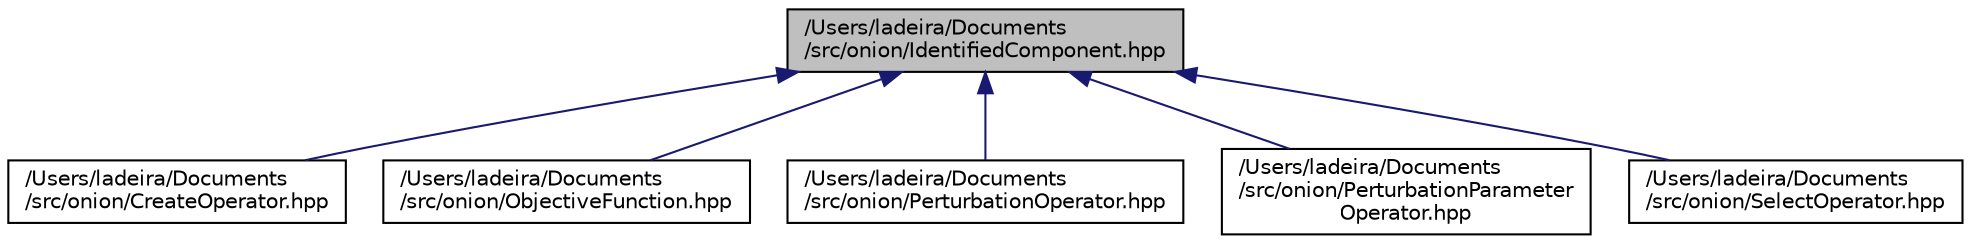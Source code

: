 digraph "/Users/ladeira/Documents/src/onion/IdentifiedComponent.hpp"
{
 // LATEX_PDF_SIZE
  edge [fontname="Helvetica",fontsize="10",labelfontname="Helvetica",labelfontsize="10"];
  node [fontname="Helvetica",fontsize="10",shape=record];
  Node1 [label="/Users/ladeira/Documents\l/src/onion/IdentifiedComponent.hpp",height=0.2,width=0.4,color="black", fillcolor="grey75", style="filled", fontcolor="black",tooltip="This header contains the classes used to identify a component of the Onion Framework."];
  Node1 -> Node2 [dir="back",color="midnightblue",fontsize="10",style="solid",fontname="Helvetica"];
  Node2 [label="/Users/ladeira/Documents\l/src/onion/CreateOperator.hpp",height=0.2,width=0.4,color="black", fillcolor="white", style="filled",URL="$_create_operator_8hpp.html",tooltip="This header contains the definition of the CreateOperator component."];
  Node1 -> Node3 [dir="back",color="midnightblue",fontsize="10",style="solid",fontname="Helvetica"];
  Node3 [label="/Users/ladeira/Documents\l/src/onion/ObjectiveFunction.hpp",height=0.2,width=0.4,color="black", fillcolor="white", style="filled",URL="$_objective_function_8hpp.html",tooltip="This header introduces the ObjectiveFunction class interface."];
  Node1 -> Node4 [dir="back",color="midnightblue",fontsize="10",style="solid",fontname="Helvetica"];
  Node4 [label="/Users/ladeira/Documents\l/src/onion/PerturbationOperator.hpp",height=0.2,width=0.4,color="black", fillcolor="white", style="filled",URL="$_perturbation_operator_8hpp.html",tooltip="This header defines the PerturbationOperator ADT."];
  Node1 -> Node5 [dir="back",color="midnightblue",fontsize="10",style="solid",fontname="Helvetica"];
  Node5 [label="/Users/ladeira/Documents\l/src/onion/PerturbationParameter\lOperator.hpp",height=0.2,width=0.4,color="black", fillcolor="white", style="filled",URL="$_perturbation_parameter_operator_8hpp.html",tooltip="This header defines the PerturbationParameterOperator ADT."];
  Node1 -> Node6 [dir="back",color="midnightblue",fontsize="10",style="solid",fontname="Helvetica"];
  Node6 [label="/Users/ladeira/Documents\l/src/onion/SelectOperator.hpp",height=0.2,width=0.4,color="black", fillcolor="white", style="filled",URL="$_select_operator_8hpp.html",tooltip="This header introduces the SelectOperator class interface."];
}
